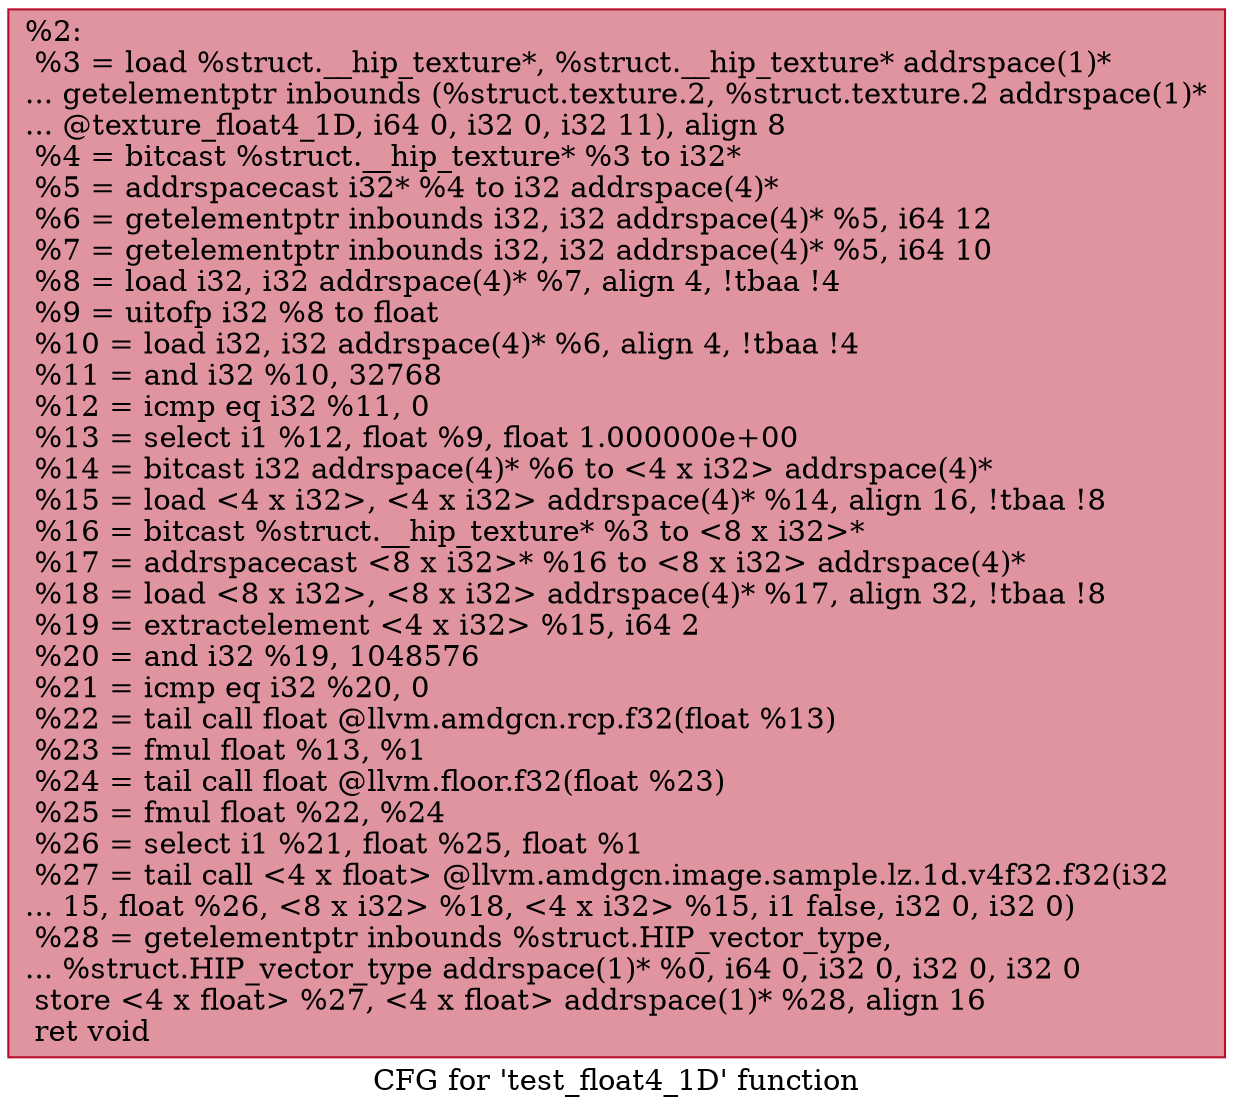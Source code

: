 digraph "CFG for 'test_float4_1D' function" {
	label="CFG for 'test_float4_1D' function";

	Node0x51dc2c0 [shape=record,color="#b70d28ff", style=filled, fillcolor="#b70d2870",label="{%2:\l  %3 = load %struct.__hip_texture*, %struct.__hip_texture* addrspace(1)*\l... getelementptr inbounds (%struct.texture.2, %struct.texture.2 addrspace(1)*\l... @texture_float4_1D, i64 0, i32 0, i32 11), align 8\l  %4 = bitcast %struct.__hip_texture* %3 to i32*\l  %5 = addrspacecast i32* %4 to i32 addrspace(4)*\l  %6 = getelementptr inbounds i32, i32 addrspace(4)* %5, i64 12\l  %7 = getelementptr inbounds i32, i32 addrspace(4)* %5, i64 10\l  %8 = load i32, i32 addrspace(4)* %7, align 4, !tbaa !4\l  %9 = uitofp i32 %8 to float\l  %10 = load i32, i32 addrspace(4)* %6, align 4, !tbaa !4\l  %11 = and i32 %10, 32768\l  %12 = icmp eq i32 %11, 0\l  %13 = select i1 %12, float %9, float 1.000000e+00\l  %14 = bitcast i32 addrspace(4)* %6 to \<4 x i32\> addrspace(4)*\l  %15 = load \<4 x i32\>, \<4 x i32\> addrspace(4)* %14, align 16, !tbaa !8\l  %16 = bitcast %struct.__hip_texture* %3 to \<8 x i32\>*\l  %17 = addrspacecast \<8 x i32\>* %16 to \<8 x i32\> addrspace(4)*\l  %18 = load \<8 x i32\>, \<8 x i32\> addrspace(4)* %17, align 32, !tbaa !8\l  %19 = extractelement \<4 x i32\> %15, i64 2\l  %20 = and i32 %19, 1048576\l  %21 = icmp eq i32 %20, 0\l  %22 = tail call float @llvm.amdgcn.rcp.f32(float %13)\l  %23 = fmul float %13, %1\l  %24 = tail call float @llvm.floor.f32(float %23)\l  %25 = fmul float %22, %24\l  %26 = select i1 %21, float %25, float %1\l  %27 = tail call \<4 x float\> @llvm.amdgcn.image.sample.lz.1d.v4f32.f32(i32\l... 15, float %26, \<8 x i32\> %18, \<4 x i32\> %15, i1 false, i32 0, i32 0)\l  %28 = getelementptr inbounds %struct.HIP_vector_type,\l... %struct.HIP_vector_type addrspace(1)* %0, i64 0, i32 0, i32 0, i32 0\l  store \<4 x float\> %27, \<4 x float\> addrspace(1)* %28, align 16\l  ret void\l}"];
}
